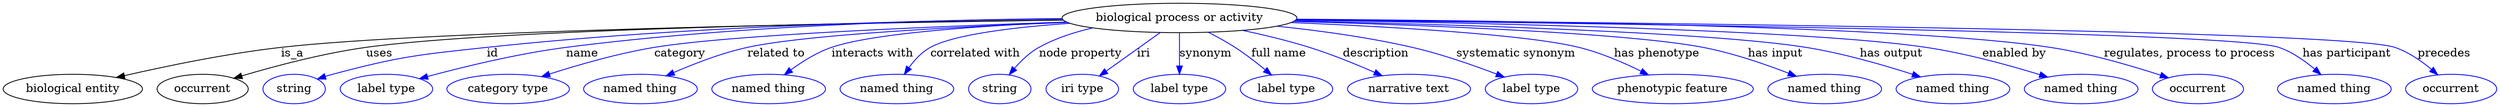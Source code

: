 digraph {
	graph [bb="0,0,2490.4,123"];
	node [label="\N"];
	"biological process or activity"	 [height=0.5,
		label="biological process or activity",
		pos="1184.2,105",
		width=3.1414];
	"biological entity"	 [height=0.5,
		pos="68.244,18",
		width=1.8957];
	"biological process or activity" -> "biological entity"	 [label=is_a,
		lp="292.24,61.5",
		pos="e,113.46,31.546 1071.5,103.25 864.35,99.58 430.54,89.648 281.24,69 226.73,61.461 165.78,46.146 123.09,34.257"];
	occurrent	 [height=0.5,
		pos="198.24,18",
		width=1.2277];
	"biological process or activity" -> occurrent	 [label=uses,
		lp="381.24,61.5",
		pos="e,230.43,30.376 1071.6,103.2 880.63,99.624 501.06,90.059 369.24,69 324.14,61.794 274.26,45.971 240.08,33.847"];
	id	 [color=blue,
		height=0.5,
		label=string,
		pos="291.24,18",
		width=0.84854];
	"biological process or activity" -> id	 [color=blue,
		label=id,
		lp="496.74,61.5",
		pos="e,315.02,29.725 1073.3,101.29 906.89,95.366 600.43,83.014 491.24,69 419.23,59.757 400.32,58.366 331.24,36 328.98,35.268 326.68,34.446 \
324.37,33.568",
		style=solid];
	name	 [color=blue,
		height=0.5,
		label="label type",
		pos="385.24,18",
		width=1.2638];
	"biological process or activity" -> name	 [color=blue,
		label=name,
		lp="589.74,61.5",
		pos="e,419.92,29.907 1073.9,100.91 924.95,94.964 667.4,83.099 574.24,69 523.81,61.367 467.55,45.154 429.63,33.046",
		style=solid];
	category	 [color=blue,
		height=0.5,
		label="category type",
		pos="507.24,18",
		width=1.6249];
	"biological process or activity" -> category	 [color=blue,
		label=category,
		lp="689.74,61.5",
		pos="e,543.22,32.294 1074.8,100.49 946.43,94.658 741.71,83.505 666.24,69 627.2,61.495 584.35,47.393 552.98,35.916",
		style=solid];
	"related to"	 [color=blue,
		height=0.5,
		label="named thing",
		pos="639.24,18",
		width=1.5346];
	"biological process or activity" -> "related to"	 [color=blue,
		label="related to",
		lp="787.24,61.5",
		pos="e,668.94,33.494 1076,99.616 970.85,93.691 818.78,83.106 761.24,69 732.44,61.937 701.63,49.014 678.18,37.944",
		style=solid];
	"interacts with"	 [color=blue,
		height=0.5,
		label="named thing",
		pos="767.24,18",
		width=1.5346];
	"biological process or activity" -> "interacts with"	 [color=blue,
		label="interacts with",
		lp="884.24,61.5",
		pos="e,787.9,34.98 1077.7,98.929 995.27,93.245 888.48,83.445 847.24,69 828.92,62.581 810.51,51.262 795.98,40.915",
		style=solid];
	"correlated with"	 [color=blue,
		height=0.5,
		label="named thing",
		pos="895.24,18",
		width=1.5346];
	"biological process or activity" -> "correlated with"	 [color=blue,
		label="correlated with",
		lp="986.24,61.5",
		pos="e,907.61,35.555 1084.6,96.373 1030.3,90.43 969.44,81.363 945.24,69 933.34,62.917 922.59,52.912 914.14,43.368",
		style=solid];
	"node property"	 [color=blue,
		height=0.5,
		label=string,
		pos="999.24,18",
		width=0.84854];
	"biological process or activity" -> "node property"	 [color=blue,
		label="node property",
		lp="1087.2,61.5",
		pos="e,1011.5,34.538 1106.4,91.794 1086.9,86.492 1066.6,79.142 1049.2,69 1037.5,62.168 1026.7,51.864 1018.1,42.303",
		style=solid];
	iri	 [color=blue,
		height=0.5,
		label="iri type",
		pos="1084.2,18",
		width=1.011];
	"biological process or activity" -> iri	 [color=blue,
		label=iri,
		lp="1146.7,61.5",
		pos="e,1102.3,33.67 1163.5,86.974 1148,73.458 1126.6,54.876 1110,40.404",
		style=solid];
	synonym	 [color=blue,
		height=0.5,
		label="label type",
		pos="1184.2,18",
		width=1.2638];
	"biological process or activity" -> synonym	 [color=blue,
		label=synonym,
		lp="1209.7,61.5",
		pos="e,1184.2,36.003 1184.2,86.974 1184.2,75.192 1184.2,59.561 1184.2,46.158",
		style=solid];
	"full name"	 [color=blue,
		height=0.5,
		label="label type",
		pos="1293.2,18",
		width=1.2638];
	"biological process or activity" -> "full name"	 [color=blue,
		label="full name",
		lp="1283.7,61.5",
		pos="e,1276.9,34.882 1213.2,87.432 1221.8,81.843 1231.1,75.434 1239.2,69 1249.7,60.761 1260.5,50.884 1269.6,42.025",
		style=solid];
	description	 [color=blue,
		height=0.5,
		label="narrative text",
		pos="1414.2,18",
		width=1.6068];
	"biological process or activity" -> description	 [color=blue,
		label=description,
		lp="1378.7,61.5",
		pos="e,1386.5,34.069 1247.9,90.117 1269.3,84.396 1293.1,77.233 1314.2,69 1335.8,60.601 1359,49.001 1377.5,38.986",
		style=solid];
	"systematic synonym"	 [color=blue,
		height=0.5,
		label="label type",
		pos="1535.2,18",
		width=1.2638];
	"biological process or activity" -> "systematic synonym"	 [color=blue,
		label="systematic synonym",
		lp="1511.2,61.5",
		pos="e,1506.9,32.165 1279.5,95.225 1321.1,89.631 1370.1,81.226 1413.2,69 1442.4,60.754 1473.8,47.476 1497.5,36.535",
		style=solid];
	"has phenotype"	 [color=blue,
		height=0.5,
		label="phenotypic feature",
		pos="1675.2,18",
		width=2.1304];
	"biological process or activity" -> "has phenotype"	 [color=blue,
		label="has phenotype",
		lp="1649.7,61.5",
		pos="e,1647.7,34.978 1292.1,99.339 1388,93.508 1520.6,83.259 1571.2,69 1594.8,62.369 1619.5,50.513 1638.9,39.901",
		style=solid];
	"has input"	 [color=blue,
		height=0.5,
		label="named thing",
		pos="1825.2,18",
		width=1.5346];
	"biological process or activity" -> "has input"	 [color=blue,
		label="has input",
		lp="1767.2,61.5",
		pos="e,1794.3,32.98 1294.8,101.03 1421.2,95.806 1620.1,85.335 1693.2,69 1725,61.904 1759.3,48.481 1784.9,37.187",
		style=solid];
	"has output"	 [color=blue,
		height=0.5,
		label="named thing",
		pos="1953.2,18",
		width=1.5346];
	"biological process or activity" -> "has output"	 [color=blue,
		label="has output",
		lp="1882.7,61.5",
		pos="e,1918.7,32.059 1295.7,101.85 1445.5,97.029 1703.5,86.495 1796.2,69 1835.3,61.643 1878,47.317 1909,35.717",
		style=solid];
	"enabled by"	 [color=blue,
		height=0.5,
		label="named thing",
		pos="2081.2,18",
		width=1.5346];
	"biological process or activity" -> "enabled by"	 [color=blue,
		label="enabled by",
		lp="2006.2,61.5",
		pos="e,2045.6,31.781 1296.8,102.88 1471.5,98.998 1799.9,89.238 1915.2,69 1957,61.683 2002.9,47.041 2035.8,35.315",
		style=solid];
	"regulates, process to process"	 [color=blue,
		height=0.5,
		label=occurrent,
		pos="2198.2,18",
		width=1.2277];
	"biological process or activity" -> "regulates, process to process"	 [color=blue,
		label="regulates, process to process",
		lp="2176.2,61.5",
		pos="e,2167.1,30.898 1297.4,103.92 1496.4,101.4 1901,93.378 2040.2,69 2081.1,61.848 2126,46.618 2157.4,34.654",
		style=solid];
	"has participant"	 [color=blue,
		height=0.5,
		label="named thing",
		pos="2329.2,18",
		width=1.5346];
	"biological process or activity" -> "has participant"	 [color=blue,
		label="has participant",
		lp="2326.2,61.5",
		pos="e,2311.7,35.2 1297,102.98 1563.6,97.972 2213.4,84.269 2258.2,69 2275,63.301 2291.2,52.23 2303.9,41.854",
		style=solid];
	precedes	 [color=blue,
		height=0.5,
		label=occurrent,
		pos="2446.2,18",
		width=1.2277];
	"biological process or activity" -> precedes	 [color=blue,
		label=precedes,
		lp="2423.2,61.5",
		pos="e,2428.1,34.477 1297,103.26 1583.4,98.629 2319.8,85.207 2370.2,69 2388.4,63.167 2406.3,51.585 2420.1,40.931",
		style=solid];
}
